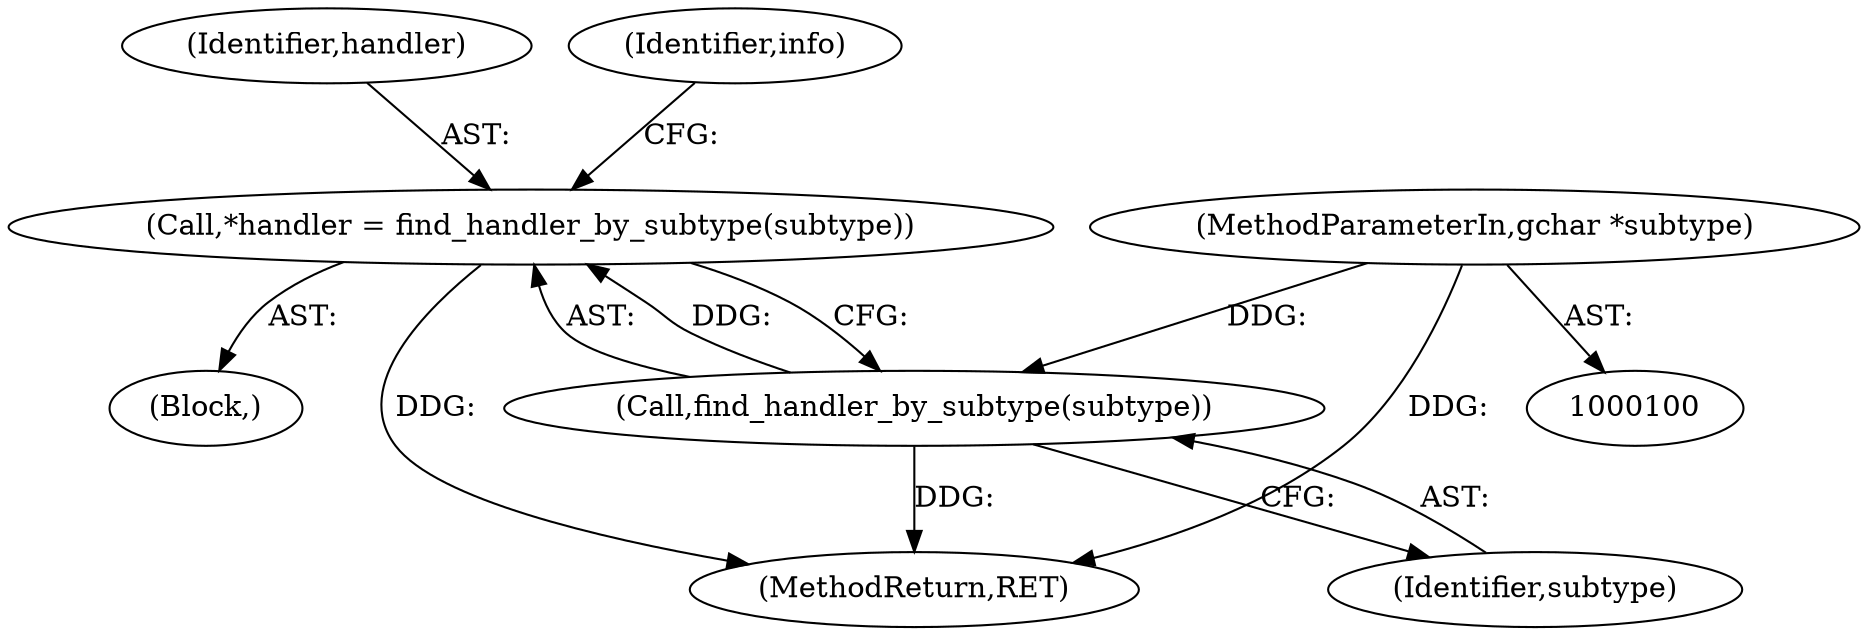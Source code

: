 digraph "0_tcmu-runner_bb80e9c7a798f035768260ebdadffb6eb0786178_2@pointer" {
"1000107" [label="(Call,*handler = find_handler_by_subtype(subtype))"];
"1000109" [label="(Call,find_handler_by_subtype(subtype))"];
"1000103" [label="(MethodParameterIn,gchar *subtype)"];
"1000108" [label="(Identifier,handler)"];
"1000103" [label="(MethodParameterIn,gchar *subtype)"];
"1000105" [label="(Block,)"];
"1000109" [label="(Call,find_handler_by_subtype(subtype))"];
"1000110" [label="(Identifier,subtype)"];
"1000168" [label="(MethodReturn,RET)"];
"1000113" [label="(Identifier,info)"];
"1000107" [label="(Call,*handler = find_handler_by_subtype(subtype))"];
"1000107" -> "1000105"  [label="AST: "];
"1000107" -> "1000109"  [label="CFG: "];
"1000108" -> "1000107"  [label="AST: "];
"1000109" -> "1000107"  [label="AST: "];
"1000113" -> "1000107"  [label="CFG: "];
"1000107" -> "1000168"  [label="DDG: "];
"1000109" -> "1000107"  [label="DDG: "];
"1000109" -> "1000110"  [label="CFG: "];
"1000110" -> "1000109"  [label="AST: "];
"1000109" -> "1000168"  [label="DDG: "];
"1000103" -> "1000109"  [label="DDG: "];
"1000103" -> "1000100"  [label="AST: "];
"1000103" -> "1000168"  [label="DDG: "];
}
